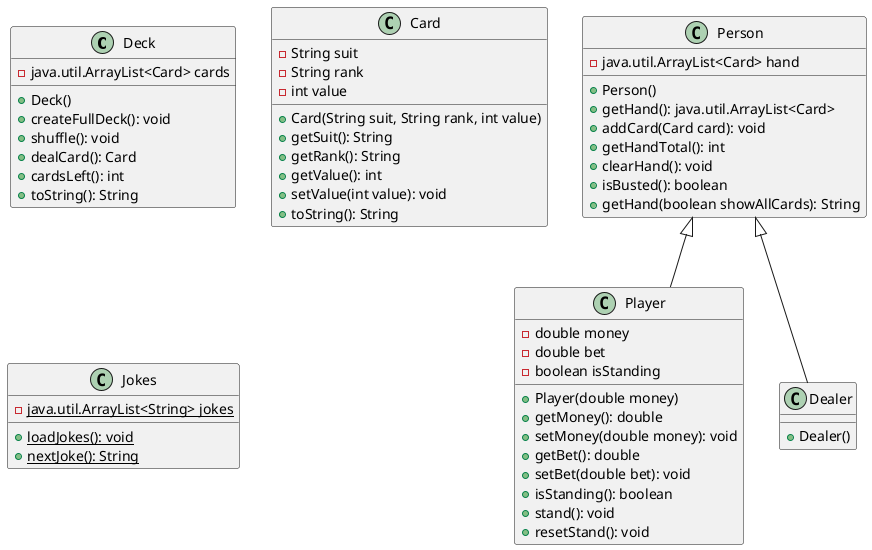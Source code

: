 @startuml

class Deck {
  - java.util.ArrayList<Card> cards
  + Deck()
  + createFullDeck(): void
  + shuffle(): void
  + dealCard(): Card
  + cardsLeft(): int
  + toString(): String
}

class Card {
  - String suit
  - String rank
  - int value
  + Card(String suit, String rank, int value)
  + getSuit(): String
  + getRank(): String
  + getValue(): int
  + setValue(int value): void
  + toString(): String
}

class Person {
  - java.util.ArrayList<Card> hand
  + Person()
  + getHand(): java.util.ArrayList<Card>
  + addCard(Card card): void
  + getHandTotal(): int
  + clearHand(): void
  + isBusted(): boolean
  + getHand(boolean showAllCards): String
}

class Player extends Person {
  - double money
  - double bet
  - boolean isStanding
  + Player(double money)
  + getMoney(): double
  + setMoney(double money): void
  + getBet(): double
  + setBet(double bet): void
  + isStanding(): boolean
  + stand(): void
  + resetStand(): void
}

class Dealer extends Person {
  + Dealer()
}

class Jokes {
  {static} - java.util.ArrayList<String> jokes
  {static} + loadJokes(): void
  {static} + nextJoke(): String
}

@enduml
